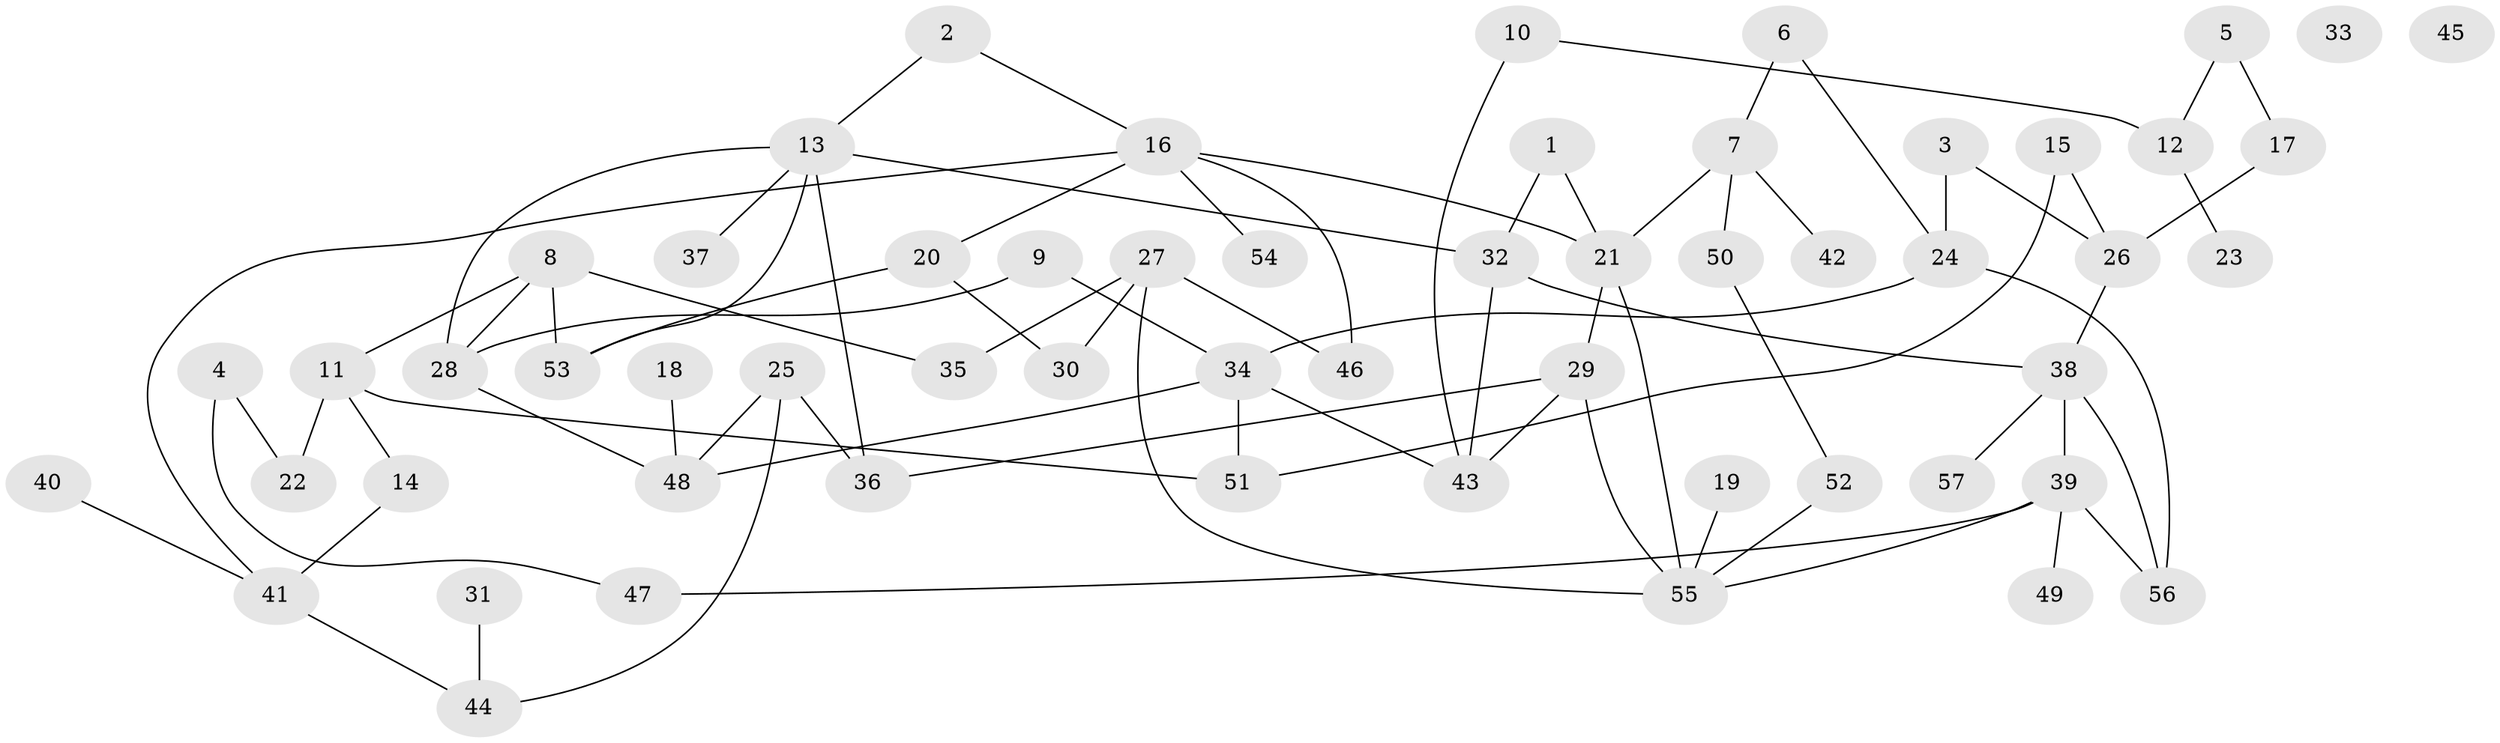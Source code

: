 // coarse degree distribution, {4: 0.3333333333333333, 2: 0.24242424242424243, 6: 0.06060606060606061, 1: 0.15151515151515152, 7: 0.030303030303030304, 3: 0.09090909090909091, 5: 0.09090909090909091}
// Generated by graph-tools (version 1.1) at 2025/35/03/04/25 23:35:55]
// undirected, 57 vertices, 78 edges
graph export_dot {
  node [color=gray90,style=filled];
  1;
  2;
  3;
  4;
  5;
  6;
  7;
  8;
  9;
  10;
  11;
  12;
  13;
  14;
  15;
  16;
  17;
  18;
  19;
  20;
  21;
  22;
  23;
  24;
  25;
  26;
  27;
  28;
  29;
  30;
  31;
  32;
  33;
  34;
  35;
  36;
  37;
  38;
  39;
  40;
  41;
  42;
  43;
  44;
  45;
  46;
  47;
  48;
  49;
  50;
  51;
  52;
  53;
  54;
  55;
  56;
  57;
  1 -- 21;
  1 -- 32;
  2 -- 13;
  2 -- 16;
  3 -- 24;
  3 -- 26;
  4 -- 22;
  4 -- 47;
  5 -- 12;
  5 -- 17;
  6 -- 7;
  6 -- 24;
  7 -- 21;
  7 -- 42;
  7 -- 50;
  8 -- 11;
  8 -- 28;
  8 -- 35;
  8 -- 53;
  9 -- 28;
  9 -- 34;
  10 -- 12;
  10 -- 43;
  11 -- 14;
  11 -- 22;
  11 -- 51;
  12 -- 23;
  13 -- 28;
  13 -- 32;
  13 -- 36;
  13 -- 37;
  13 -- 53;
  14 -- 41;
  15 -- 26;
  15 -- 51;
  16 -- 20;
  16 -- 21;
  16 -- 41;
  16 -- 46;
  16 -- 54;
  17 -- 26;
  18 -- 48;
  19 -- 55;
  20 -- 30;
  20 -- 53;
  21 -- 29;
  21 -- 55;
  24 -- 34;
  24 -- 56;
  25 -- 36;
  25 -- 44;
  25 -- 48;
  26 -- 38;
  27 -- 30;
  27 -- 35;
  27 -- 46;
  27 -- 55;
  28 -- 48;
  29 -- 36;
  29 -- 43;
  29 -- 55;
  31 -- 44;
  32 -- 38;
  32 -- 43;
  34 -- 43;
  34 -- 48;
  34 -- 51;
  38 -- 39;
  38 -- 56;
  38 -- 57;
  39 -- 47;
  39 -- 49;
  39 -- 55;
  39 -- 56;
  40 -- 41;
  41 -- 44;
  50 -- 52;
  52 -- 55;
}
